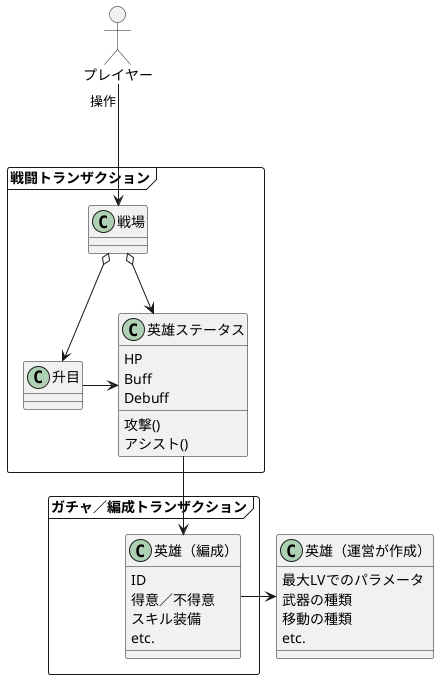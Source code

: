 @startuml
allow_mixing

frame "戦闘トランザクション" {
class "戦場" as Entity {
}

class "升目" as Square {
}

class "英雄ステータス" as Hero {
HP
Buff
Debuff
攻撃()
アシスト()
}
}
frame "ガチャ／編成トランザクション" {
class "英雄（編成）" as ArmedHero {
ID
得意／不得意
スキル装備
etc.
}
}
class "英雄（運営が作成）" as BaseHero {

最大LVでのパラメータ
武器の種類
移動の種類
etc.
}
Actor "プレイヤー" as Player
Player "操作" ---> Entity
Entity  o--> Hero
Entity  o--> Square
Square -> Hero
Hero --> ArmedHero
BaseHero <- ArmedHero
@enduml